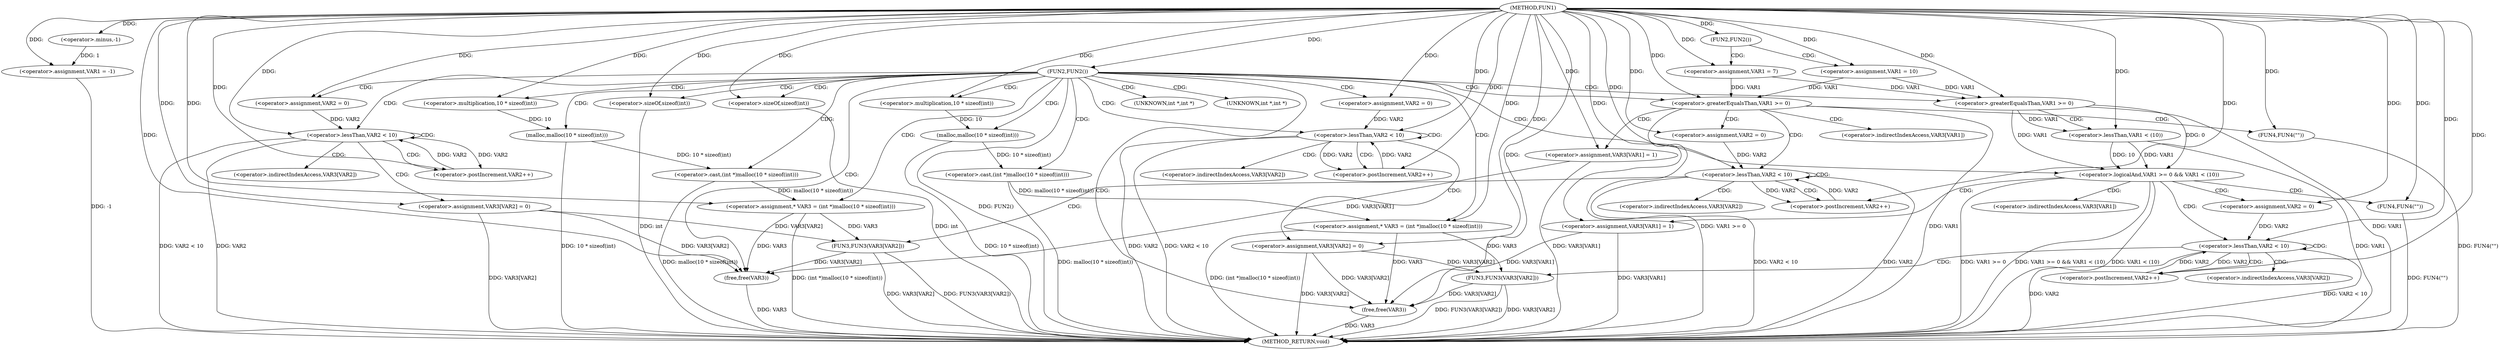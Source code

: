 digraph FUN1 {  
"1000100" [label = "(METHOD,FUN1)" ]
"1000241" [label = "(METHOD_RETURN,void)" ]
"1000103" [label = "(<operator>.assignment,VAR1 = -1)" ]
"1000105" [label = "(<operator>.minus,-1)" ]
"1000108" [label = "(FUN2,FUN2())" ]
"1000110" [label = "(<operator>.assignment,VAR1 = 10)" ]
"1000115" [label = "(<operator>.assignment,VAR1 = 7)" ]
"1000119" [label = "(FUN2,FUN2())" ]
"1000124" [label = "(<operator>.assignment,* VAR3 = (int *)malloc(10 * sizeof(int)))" ]
"1000126" [label = "(<operator>.cast,(int *)malloc(10 * sizeof(int)))" ]
"1000128" [label = "(malloc,malloc(10 * sizeof(int)))" ]
"1000129" [label = "(<operator>.multiplication,10 * sizeof(int))" ]
"1000131" [label = "(<operator>.sizeOf,sizeof(int))" ]
"1000134" [label = "(<operator>.assignment,VAR2 = 0)" ]
"1000137" [label = "(<operator>.lessThan,VAR2 < 10)" ]
"1000140" [label = "(<operator>.postIncrement,VAR2++)" ]
"1000143" [label = "(<operator>.assignment,VAR3[VAR2] = 0)" ]
"1000149" [label = "(<operator>.greaterEqualsThan,VAR1 >= 0)" ]
"1000153" [label = "(<operator>.assignment,VAR3[VAR1] = 1)" ]
"1000159" [label = "(<operator>.assignment,VAR2 = 0)" ]
"1000162" [label = "(<operator>.lessThan,VAR2 < 10)" ]
"1000165" [label = "(<operator>.postIncrement,VAR2++)" ]
"1000168" [label = "(FUN3,FUN3(VAR3[VAR2]))" ]
"1000174" [label = "(FUN4,FUN4(\"\"))" ]
"1000176" [label = "(free,free(VAR3))" ]
"1000183" [label = "(<operator>.assignment,* VAR3 = (int *)malloc(10 * sizeof(int)))" ]
"1000185" [label = "(<operator>.cast,(int *)malloc(10 * sizeof(int)))" ]
"1000187" [label = "(malloc,malloc(10 * sizeof(int)))" ]
"1000188" [label = "(<operator>.multiplication,10 * sizeof(int))" ]
"1000190" [label = "(<operator>.sizeOf,sizeof(int))" ]
"1000193" [label = "(<operator>.assignment,VAR2 = 0)" ]
"1000196" [label = "(<operator>.lessThan,VAR2 < 10)" ]
"1000199" [label = "(<operator>.postIncrement,VAR2++)" ]
"1000202" [label = "(<operator>.assignment,VAR3[VAR2] = 0)" ]
"1000208" [label = "(<operator>.logicalAnd,VAR1 >= 0 && VAR1 < (10))" ]
"1000209" [label = "(<operator>.greaterEqualsThan,VAR1 >= 0)" ]
"1000212" [label = "(<operator>.lessThan,VAR1 < (10))" ]
"1000216" [label = "(<operator>.assignment,VAR3[VAR1] = 1)" ]
"1000222" [label = "(<operator>.assignment,VAR2 = 0)" ]
"1000225" [label = "(<operator>.lessThan,VAR2 < 10)" ]
"1000228" [label = "(<operator>.postIncrement,VAR2++)" ]
"1000231" [label = "(FUN3,FUN3(VAR3[VAR2]))" ]
"1000237" [label = "(FUN4,FUN4(\"\"))" ]
"1000239" [label = "(free,free(VAR3))" ]
"1000127" [label = "(UNKNOWN,int *,int *)" ]
"1000144" [label = "(<operator>.indirectIndexAccess,VAR3[VAR2])" ]
"1000154" [label = "(<operator>.indirectIndexAccess,VAR3[VAR1])" ]
"1000169" [label = "(<operator>.indirectIndexAccess,VAR3[VAR2])" ]
"1000186" [label = "(UNKNOWN,int *,int *)" ]
"1000203" [label = "(<operator>.indirectIndexAccess,VAR3[VAR2])" ]
"1000217" [label = "(<operator>.indirectIndexAccess,VAR3[VAR1])" ]
"1000232" [label = "(<operator>.indirectIndexAccess,VAR3[VAR2])" ]
  "1000183" -> "1000241"  [ label = "DDG: (int *)malloc(10 * sizeof(int))"] 
  "1000131" -> "1000241"  [ label = "DDG: int"] 
  "1000231" -> "1000241"  [ label = "DDG: FUN3(VAR3[VAR2])"] 
  "1000119" -> "1000241"  [ label = "DDG: FUN2()"] 
  "1000187" -> "1000241"  [ label = "DDG: 10 * sizeof(int)"] 
  "1000168" -> "1000241"  [ label = "DDG: FUN3(VAR3[VAR2])"] 
  "1000124" -> "1000241"  [ label = "DDG: (int *)malloc(10 * sizeof(int))"] 
  "1000185" -> "1000241"  [ label = "DDG: malloc(10 * sizeof(int))"] 
  "1000225" -> "1000241"  [ label = "DDG: VAR2 < 10"] 
  "1000237" -> "1000241"  [ label = "DDG: FUN4(\"\")"] 
  "1000208" -> "1000241"  [ label = "DDG: VAR1 >= 0"] 
  "1000209" -> "1000241"  [ label = "DDG: VAR1"] 
  "1000168" -> "1000241"  [ label = "DDG: VAR3[VAR2]"] 
  "1000103" -> "1000241"  [ label = "DDG: -1"] 
  "1000225" -> "1000241"  [ label = "DDG: VAR2"] 
  "1000239" -> "1000241"  [ label = "DDG: VAR3"] 
  "1000216" -> "1000241"  [ label = "DDG: VAR3[VAR1]"] 
  "1000128" -> "1000241"  [ label = "DDG: 10 * sizeof(int)"] 
  "1000143" -> "1000241"  [ label = "DDG: VAR3[VAR2]"] 
  "1000190" -> "1000241"  [ label = "DDG: int"] 
  "1000202" -> "1000241"  [ label = "DDG: VAR3[VAR2]"] 
  "1000208" -> "1000241"  [ label = "DDG: VAR1 >= 0 && VAR1 < (10)"] 
  "1000149" -> "1000241"  [ label = "DDG: VAR1 >= 0"] 
  "1000208" -> "1000241"  [ label = "DDG: VAR1 < (10)"] 
  "1000153" -> "1000241"  [ label = "DDG: VAR3[VAR1]"] 
  "1000196" -> "1000241"  [ label = "DDG: VAR2"] 
  "1000231" -> "1000241"  [ label = "DDG: VAR3[VAR2]"] 
  "1000212" -> "1000241"  [ label = "DDG: VAR1"] 
  "1000176" -> "1000241"  [ label = "DDG: VAR3"] 
  "1000149" -> "1000241"  [ label = "DDG: VAR1"] 
  "1000126" -> "1000241"  [ label = "DDG: malloc(10 * sizeof(int))"] 
  "1000137" -> "1000241"  [ label = "DDG: VAR2"] 
  "1000162" -> "1000241"  [ label = "DDG: VAR2"] 
  "1000196" -> "1000241"  [ label = "DDG: VAR2 < 10"] 
  "1000162" -> "1000241"  [ label = "DDG: VAR2 < 10"] 
  "1000174" -> "1000241"  [ label = "DDG: FUN4(\"\")"] 
  "1000137" -> "1000241"  [ label = "DDG: VAR2 < 10"] 
  "1000105" -> "1000103"  [ label = "DDG: 1"] 
  "1000100" -> "1000103"  [ label = "DDG: "] 
  "1000100" -> "1000105"  [ label = "DDG: "] 
  "1000100" -> "1000108"  [ label = "DDG: "] 
  "1000100" -> "1000110"  [ label = "DDG: "] 
  "1000100" -> "1000115"  [ label = "DDG: "] 
  "1000100" -> "1000119"  [ label = "DDG: "] 
  "1000126" -> "1000124"  [ label = "DDG: malloc(10 * sizeof(int))"] 
  "1000100" -> "1000124"  [ label = "DDG: "] 
  "1000128" -> "1000126"  [ label = "DDG: 10 * sizeof(int)"] 
  "1000129" -> "1000128"  [ label = "DDG: 10"] 
  "1000100" -> "1000129"  [ label = "DDG: "] 
  "1000100" -> "1000131"  [ label = "DDG: "] 
  "1000100" -> "1000134"  [ label = "DDG: "] 
  "1000140" -> "1000137"  [ label = "DDG: VAR2"] 
  "1000134" -> "1000137"  [ label = "DDG: VAR2"] 
  "1000100" -> "1000137"  [ label = "DDG: "] 
  "1000137" -> "1000140"  [ label = "DDG: VAR2"] 
  "1000100" -> "1000140"  [ label = "DDG: "] 
  "1000100" -> "1000143"  [ label = "DDG: "] 
  "1000110" -> "1000149"  [ label = "DDG: VAR1"] 
  "1000115" -> "1000149"  [ label = "DDG: VAR1"] 
  "1000100" -> "1000149"  [ label = "DDG: "] 
  "1000100" -> "1000153"  [ label = "DDG: "] 
  "1000100" -> "1000159"  [ label = "DDG: "] 
  "1000159" -> "1000162"  [ label = "DDG: VAR2"] 
  "1000165" -> "1000162"  [ label = "DDG: VAR2"] 
  "1000100" -> "1000162"  [ label = "DDG: "] 
  "1000162" -> "1000165"  [ label = "DDG: VAR2"] 
  "1000100" -> "1000165"  [ label = "DDG: "] 
  "1000124" -> "1000168"  [ label = "DDG: VAR3"] 
  "1000143" -> "1000168"  [ label = "DDG: VAR3[VAR2]"] 
  "1000100" -> "1000174"  [ label = "DDG: "] 
  "1000124" -> "1000176"  [ label = "DDG: VAR3"] 
  "1000168" -> "1000176"  [ label = "DDG: VAR3[VAR2]"] 
  "1000143" -> "1000176"  [ label = "DDG: VAR3[VAR2]"] 
  "1000153" -> "1000176"  [ label = "DDG: VAR3[VAR1]"] 
  "1000100" -> "1000176"  [ label = "DDG: "] 
  "1000185" -> "1000183"  [ label = "DDG: malloc(10 * sizeof(int))"] 
  "1000100" -> "1000183"  [ label = "DDG: "] 
  "1000187" -> "1000185"  [ label = "DDG: 10 * sizeof(int)"] 
  "1000188" -> "1000187"  [ label = "DDG: 10"] 
  "1000100" -> "1000188"  [ label = "DDG: "] 
  "1000100" -> "1000190"  [ label = "DDG: "] 
  "1000100" -> "1000193"  [ label = "DDG: "] 
  "1000193" -> "1000196"  [ label = "DDG: VAR2"] 
  "1000199" -> "1000196"  [ label = "DDG: VAR2"] 
  "1000100" -> "1000196"  [ label = "DDG: "] 
  "1000196" -> "1000199"  [ label = "DDG: VAR2"] 
  "1000100" -> "1000199"  [ label = "DDG: "] 
  "1000100" -> "1000202"  [ label = "DDG: "] 
  "1000209" -> "1000208"  [ label = "DDG: VAR1"] 
  "1000209" -> "1000208"  [ label = "DDG: 0"] 
  "1000110" -> "1000209"  [ label = "DDG: VAR1"] 
  "1000115" -> "1000209"  [ label = "DDG: VAR1"] 
  "1000100" -> "1000209"  [ label = "DDG: "] 
  "1000212" -> "1000208"  [ label = "DDG: VAR1"] 
  "1000212" -> "1000208"  [ label = "DDG: 10"] 
  "1000209" -> "1000212"  [ label = "DDG: VAR1"] 
  "1000100" -> "1000212"  [ label = "DDG: "] 
  "1000100" -> "1000216"  [ label = "DDG: "] 
  "1000100" -> "1000222"  [ label = "DDG: "] 
  "1000222" -> "1000225"  [ label = "DDG: VAR2"] 
  "1000228" -> "1000225"  [ label = "DDG: VAR2"] 
  "1000100" -> "1000225"  [ label = "DDG: "] 
  "1000225" -> "1000228"  [ label = "DDG: VAR2"] 
  "1000100" -> "1000228"  [ label = "DDG: "] 
  "1000183" -> "1000231"  [ label = "DDG: VAR3"] 
  "1000202" -> "1000231"  [ label = "DDG: VAR3[VAR2]"] 
  "1000100" -> "1000237"  [ label = "DDG: "] 
  "1000216" -> "1000239"  [ label = "DDG: VAR3[VAR1]"] 
  "1000183" -> "1000239"  [ label = "DDG: VAR3"] 
  "1000202" -> "1000239"  [ label = "DDG: VAR3[VAR2]"] 
  "1000231" -> "1000239"  [ label = "DDG: VAR3[VAR2]"] 
  "1000100" -> "1000239"  [ label = "DDG: "] 
  "1000108" -> "1000110"  [ label = "CDG: "] 
  "1000108" -> "1000115"  [ label = "CDG: "] 
  "1000119" -> "1000127"  [ label = "CDG: "] 
  "1000119" -> "1000128"  [ label = "CDG: "] 
  "1000119" -> "1000208"  [ label = "CDG: "] 
  "1000119" -> "1000183"  [ label = "CDG: "] 
  "1000119" -> "1000149"  [ label = "CDG: "] 
  "1000119" -> "1000188"  [ label = "CDG: "] 
  "1000119" -> "1000190"  [ label = "CDG: "] 
  "1000119" -> "1000126"  [ label = "CDG: "] 
  "1000119" -> "1000176"  [ label = "CDG: "] 
  "1000119" -> "1000187"  [ label = "CDG: "] 
  "1000119" -> "1000185"  [ label = "CDG: "] 
  "1000119" -> "1000239"  [ label = "CDG: "] 
  "1000119" -> "1000186"  [ label = "CDG: "] 
  "1000119" -> "1000196"  [ label = "CDG: "] 
  "1000119" -> "1000131"  [ label = "CDG: "] 
  "1000119" -> "1000137"  [ label = "CDG: "] 
  "1000119" -> "1000129"  [ label = "CDG: "] 
  "1000119" -> "1000124"  [ label = "CDG: "] 
  "1000119" -> "1000193"  [ label = "CDG: "] 
  "1000119" -> "1000209"  [ label = "CDG: "] 
  "1000119" -> "1000134"  [ label = "CDG: "] 
  "1000137" -> "1000144"  [ label = "CDG: "] 
  "1000137" -> "1000143"  [ label = "CDG: "] 
  "1000137" -> "1000137"  [ label = "CDG: "] 
  "1000137" -> "1000140"  [ label = "CDG: "] 
  "1000149" -> "1000174"  [ label = "CDG: "] 
  "1000149" -> "1000154"  [ label = "CDG: "] 
  "1000149" -> "1000153"  [ label = "CDG: "] 
  "1000149" -> "1000159"  [ label = "CDG: "] 
  "1000149" -> "1000162"  [ label = "CDG: "] 
  "1000162" -> "1000165"  [ label = "CDG: "] 
  "1000162" -> "1000169"  [ label = "CDG: "] 
  "1000162" -> "1000168"  [ label = "CDG: "] 
  "1000162" -> "1000162"  [ label = "CDG: "] 
  "1000196" -> "1000199"  [ label = "CDG: "] 
  "1000196" -> "1000196"  [ label = "CDG: "] 
  "1000196" -> "1000203"  [ label = "CDG: "] 
  "1000196" -> "1000202"  [ label = "CDG: "] 
  "1000208" -> "1000216"  [ label = "CDG: "] 
  "1000208" -> "1000222"  [ label = "CDG: "] 
  "1000208" -> "1000217"  [ label = "CDG: "] 
  "1000208" -> "1000225"  [ label = "CDG: "] 
  "1000208" -> "1000237"  [ label = "CDG: "] 
  "1000209" -> "1000212"  [ label = "CDG: "] 
  "1000225" -> "1000232"  [ label = "CDG: "] 
  "1000225" -> "1000225"  [ label = "CDG: "] 
  "1000225" -> "1000231"  [ label = "CDG: "] 
  "1000225" -> "1000228"  [ label = "CDG: "] 
}
